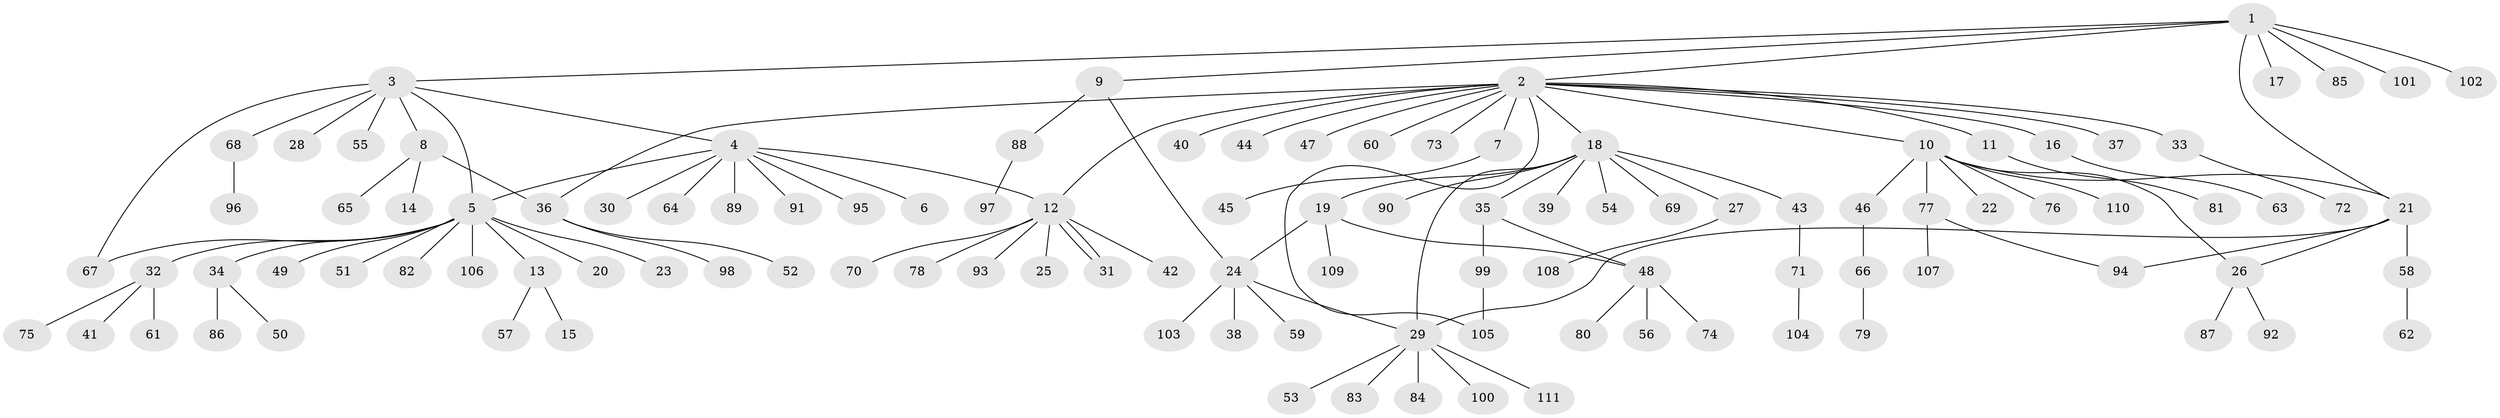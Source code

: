 // Generated by graph-tools (version 1.1) at 2025/26/03/09/25 03:26:03]
// undirected, 111 vertices, 123 edges
graph export_dot {
graph [start="1"]
  node [color=gray90,style=filled];
  1;
  2;
  3;
  4;
  5;
  6;
  7;
  8;
  9;
  10;
  11;
  12;
  13;
  14;
  15;
  16;
  17;
  18;
  19;
  20;
  21;
  22;
  23;
  24;
  25;
  26;
  27;
  28;
  29;
  30;
  31;
  32;
  33;
  34;
  35;
  36;
  37;
  38;
  39;
  40;
  41;
  42;
  43;
  44;
  45;
  46;
  47;
  48;
  49;
  50;
  51;
  52;
  53;
  54;
  55;
  56;
  57;
  58;
  59;
  60;
  61;
  62;
  63;
  64;
  65;
  66;
  67;
  68;
  69;
  70;
  71;
  72;
  73;
  74;
  75;
  76;
  77;
  78;
  79;
  80;
  81;
  82;
  83;
  84;
  85;
  86;
  87;
  88;
  89;
  90;
  91;
  92;
  93;
  94;
  95;
  96;
  97;
  98;
  99;
  100;
  101;
  102;
  103;
  104;
  105;
  106;
  107;
  108;
  109;
  110;
  111;
  1 -- 2;
  1 -- 3;
  1 -- 9;
  1 -- 17;
  1 -- 21;
  1 -- 85;
  1 -- 101;
  1 -- 102;
  2 -- 7;
  2 -- 10;
  2 -- 11;
  2 -- 12;
  2 -- 16;
  2 -- 18;
  2 -- 33;
  2 -- 36;
  2 -- 37;
  2 -- 40;
  2 -- 44;
  2 -- 47;
  2 -- 60;
  2 -- 73;
  2 -- 105;
  3 -- 4;
  3 -- 5;
  3 -- 8;
  3 -- 28;
  3 -- 55;
  3 -- 67;
  3 -- 68;
  4 -- 5;
  4 -- 6;
  4 -- 12;
  4 -- 30;
  4 -- 64;
  4 -- 89;
  4 -- 91;
  4 -- 95;
  5 -- 13;
  5 -- 20;
  5 -- 23;
  5 -- 32;
  5 -- 34;
  5 -- 49;
  5 -- 51;
  5 -- 67;
  5 -- 82;
  5 -- 106;
  7 -- 45;
  8 -- 14;
  8 -- 36;
  8 -- 65;
  9 -- 24;
  9 -- 88;
  10 -- 21;
  10 -- 22;
  10 -- 26;
  10 -- 46;
  10 -- 76;
  10 -- 77;
  10 -- 110;
  11 -- 81;
  12 -- 25;
  12 -- 31;
  12 -- 31;
  12 -- 42;
  12 -- 70;
  12 -- 78;
  12 -- 93;
  13 -- 15;
  13 -- 57;
  16 -- 63;
  18 -- 19;
  18 -- 27;
  18 -- 29;
  18 -- 35;
  18 -- 39;
  18 -- 43;
  18 -- 54;
  18 -- 69;
  18 -- 90;
  19 -- 24;
  19 -- 48;
  19 -- 109;
  21 -- 26;
  21 -- 29;
  21 -- 58;
  21 -- 94;
  24 -- 29;
  24 -- 38;
  24 -- 59;
  24 -- 103;
  26 -- 87;
  26 -- 92;
  27 -- 108;
  29 -- 53;
  29 -- 83;
  29 -- 84;
  29 -- 100;
  29 -- 111;
  32 -- 41;
  32 -- 61;
  32 -- 75;
  33 -- 72;
  34 -- 50;
  34 -- 86;
  35 -- 48;
  35 -- 99;
  36 -- 52;
  36 -- 98;
  43 -- 71;
  46 -- 66;
  48 -- 56;
  48 -- 74;
  48 -- 80;
  58 -- 62;
  66 -- 79;
  68 -- 96;
  71 -- 104;
  77 -- 94;
  77 -- 107;
  88 -- 97;
  99 -- 105;
}
